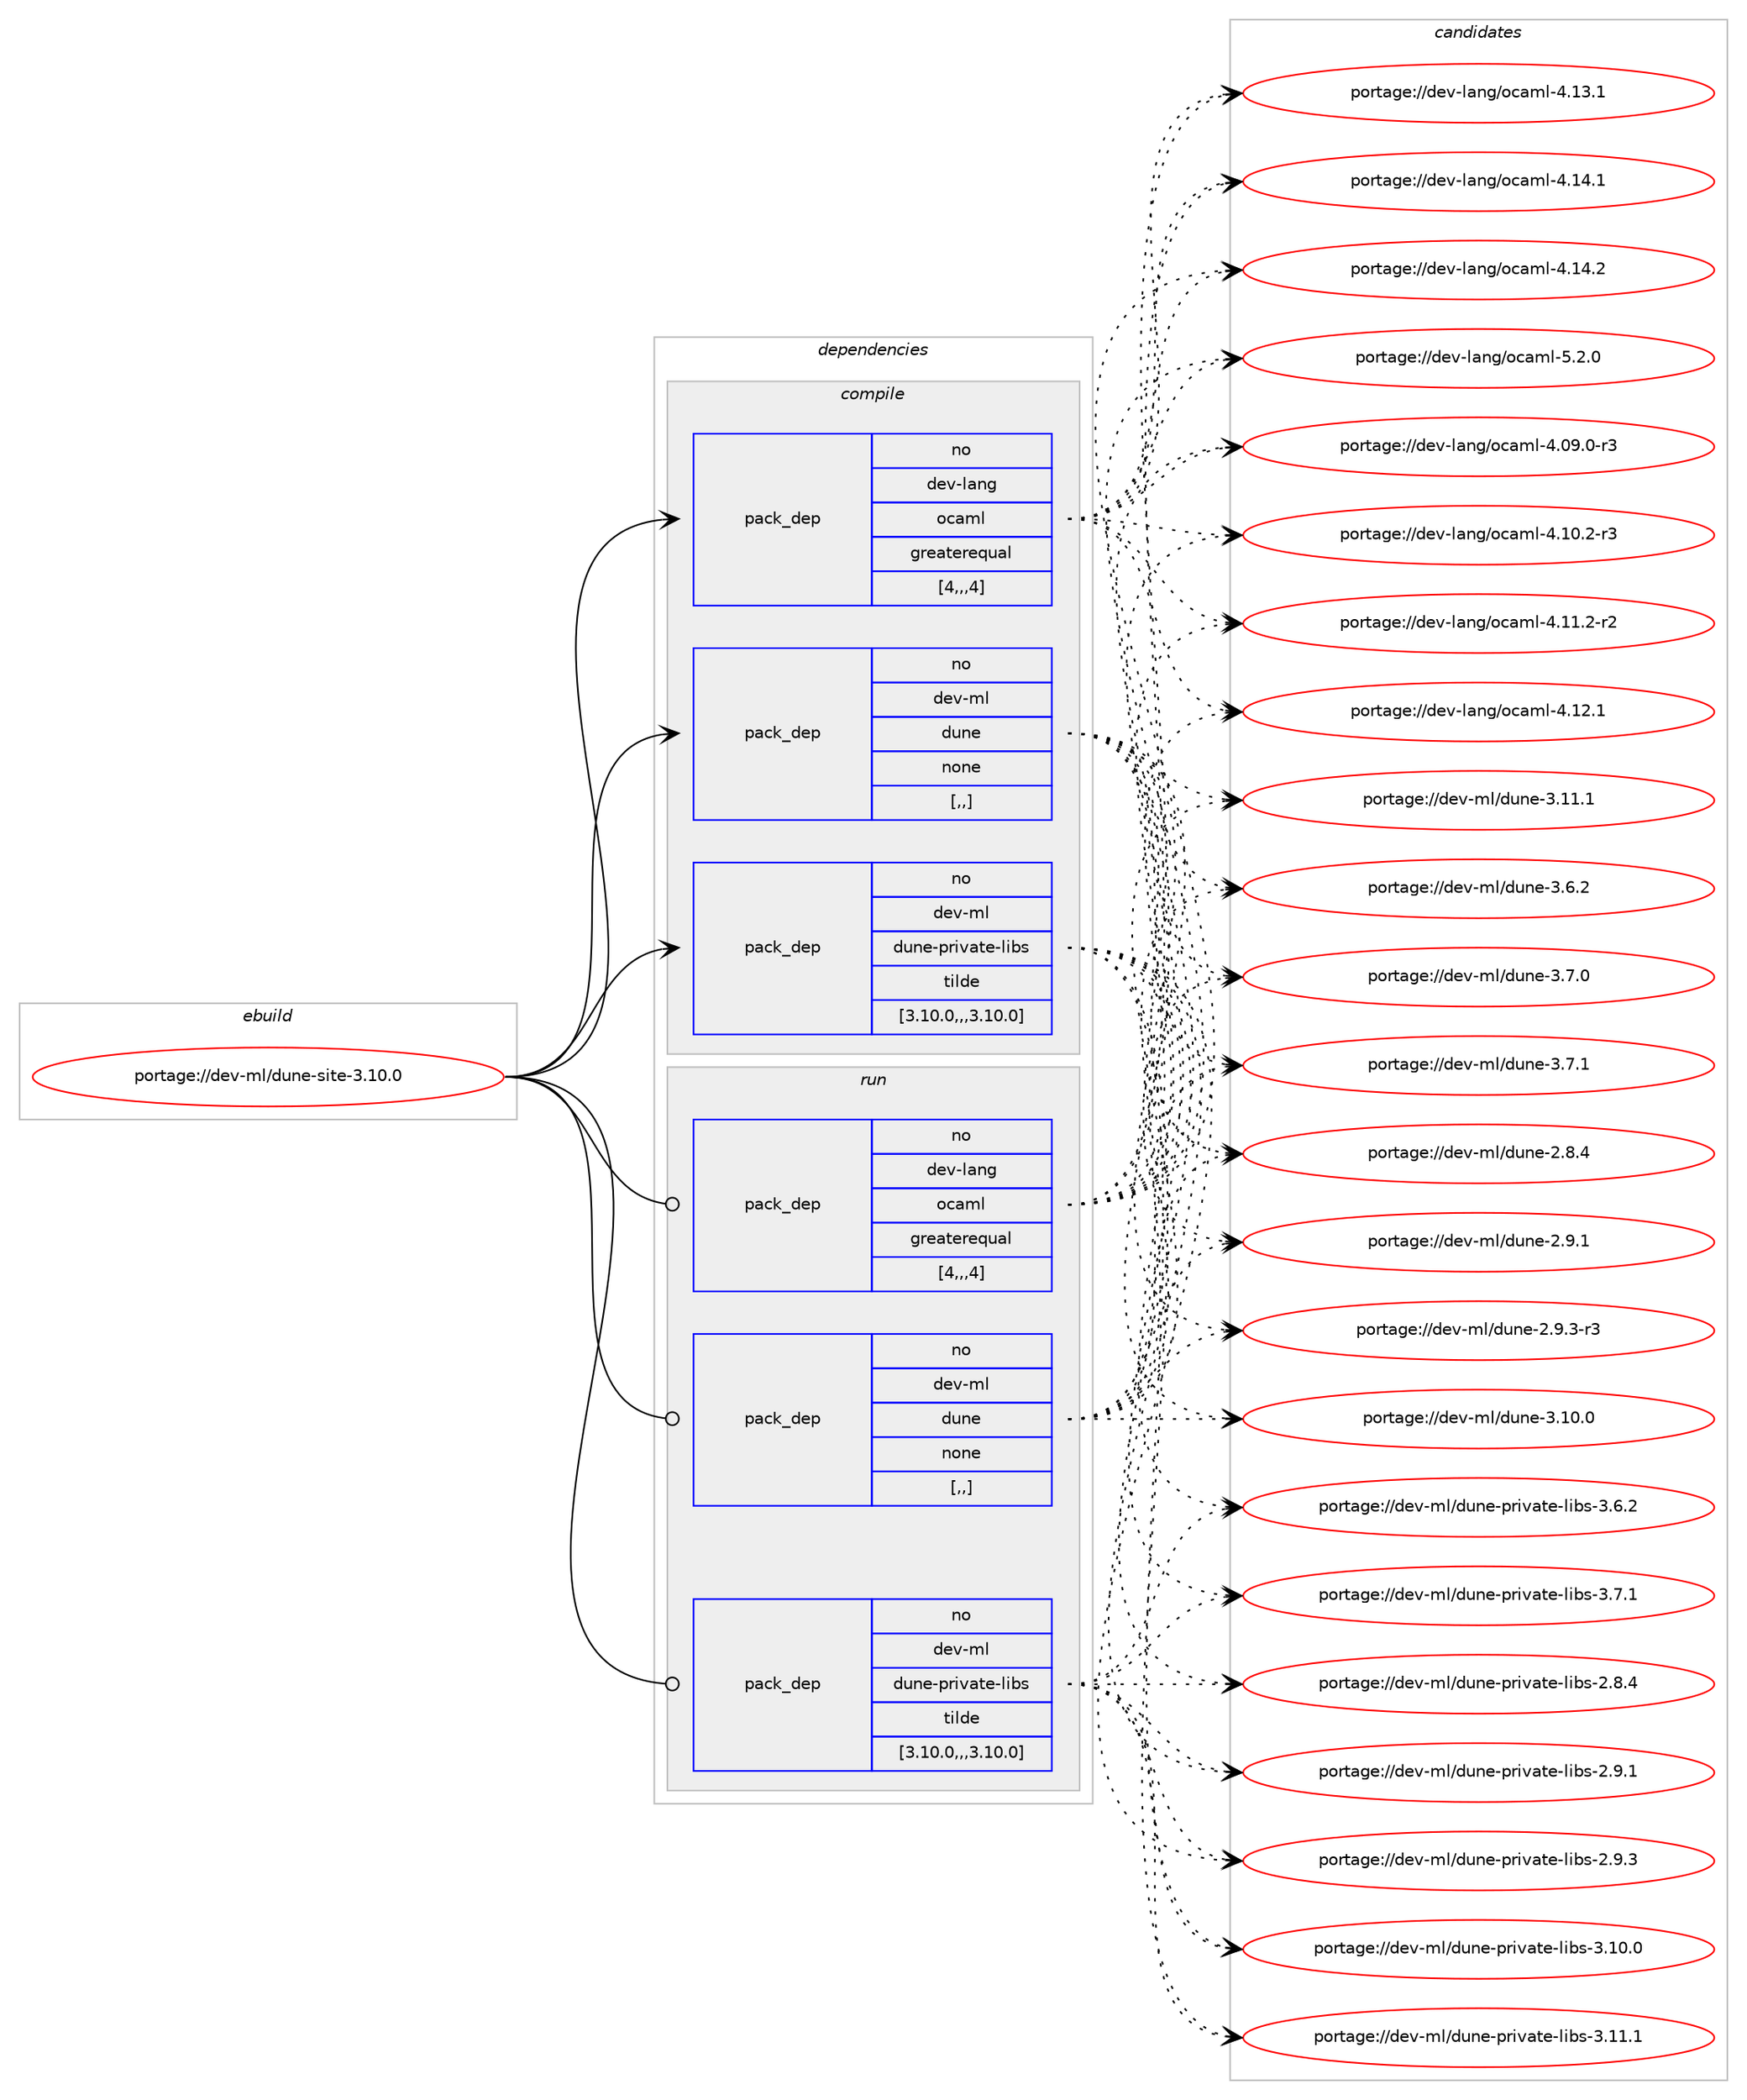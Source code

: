 digraph prolog {

# *************
# Graph options
# *************

newrank=true;
concentrate=true;
compound=true;
graph [rankdir=LR,fontname=Helvetica,fontsize=10,ranksep=1.5];#, ranksep=2.5, nodesep=0.2];
edge  [arrowhead=vee];
node  [fontname=Helvetica,fontsize=10];

# **********
# The ebuild
# **********

subgraph cluster_leftcol {
color=gray;
rank=same;
label=<<i>ebuild</i>>;
id [label="portage://dev-ml/dune-site-3.10.0", color=red, width=4, href="../dev-ml/dune-site-3.10.0.svg"];
}

# ****************
# The dependencies
# ****************

subgraph cluster_midcol {
color=gray;
label=<<i>dependencies</i>>;
subgraph cluster_compile {
fillcolor="#eeeeee";
style=filled;
label=<<i>compile</i>>;
subgraph pack86364 {
dependency116008 [label=<<TABLE BORDER="0" CELLBORDER="1" CELLSPACING="0" CELLPADDING="4" WIDTH="220"><TR><TD ROWSPAN="6" CELLPADDING="30">pack_dep</TD></TR><TR><TD WIDTH="110">no</TD></TR><TR><TD>dev-lang</TD></TR><TR><TD>ocaml</TD></TR><TR><TD>greaterequal</TD></TR><TR><TD>[4,,,4]</TD></TR></TABLE>>, shape=none, color=blue];
}
id:e -> dependency116008:w [weight=20,style="solid",arrowhead="vee"];
subgraph pack86365 {
dependency116009 [label=<<TABLE BORDER="0" CELLBORDER="1" CELLSPACING="0" CELLPADDING="4" WIDTH="220"><TR><TD ROWSPAN="6" CELLPADDING="30">pack_dep</TD></TR><TR><TD WIDTH="110">no</TD></TR><TR><TD>dev-ml</TD></TR><TR><TD>dune</TD></TR><TR><TD>none</TD></TR><TR><TD>[,,]</TD></TR></TABLE>>, shape=none, color=blue];
}
id:e -> dependency116009:w [weight=20,style="solid",arrowhead="vee"];
subgraph pack86366 {
dependency116010 [label=<<TABLE BORDER="0" CELLBORDER="1" CELLSPACING="0" CELLPADDING="4" WIDTH="220"><TR><TD ROWSPAN="6" CELLPADDING="30">pack_dep</TD></TR><TR><TD WIDTH="110">no</TD></TR><TR><TD>dev-ml</TD></TR><TR><TD>dune-private-libs</TD></TR><TR><TD>tilde</TD></TR><TR><TD>[3.10.0,,,3.10.0]</TD></TR></TABLE>>, shape=none, color=blue];
}
id:e -> dependency116010:w [weight=20,style="solid",arrowhead="vee"];
}
subgraph cluster_compileandrun {
fillcolor="#eeeeee";
style=filled;
label=<<i>compile and run</i>>;
}
subgraph cluster_run {
fillcolor="#eeeeee";
style=filled;
label=<<i>run</i>>;
subgraph pack86367 {
dependency116011 [label=<<TABLE BORDER="0" CELLBORDER="1" CELLSPACING="0" CELLPADDING="4" WIDTH="220"><TR><TD ROWSPAN="6" CELLPADDING="30">pack_dep</TD></TR><TR><TD WIDTH="110">no</TD></TR><TR><TD>dev-lang</TD></TR><TR><TD>ocaml</TD></TR><TR><TD>greaterequal</TD></TR><TR><TD>[4,,,4]</TD></TR></TABLE>>, shape=none, color=blue];
}
id:e -> dependency116011:w [weight=20,style="solid",arrowhead="odot"];
subgraph pack86368 {
dependency116012 [label=<<TABLE BORDER="0" CELLBORDER="1" CELLSPACING="0" CELLPADDING="4" WIDTH="220"><TR><TD ROWSPAN="6" CELLPADDING="30">pack_dep</TD></TR><TR><TD WIDTH="110">no</TD></TR><TR><TD>dev-ml</TD></TR><TR><TD>dune</TD></TR><TR><TD>none</TD></TR><TR><TD>[,,]</TD></TR></TABLE>>, shape=none, color=blue];
}
id:e -> dependency116012:w [weight=20,style="solid",arrowhead="odot"];
subgraph pack86369 {
dependency116013 [label=<<TABLE BORDER="0" CELLBORDER="1" CELLSPACING="0" CELLPADDING="4" WIDTH="220"><TR><TD ROWSPAN="6" CELLPADDING="30">pack_dep</TD></TR><TR><TD WIDTH="110">no</TD></TR><TR><TD>dev-ml</TD></TR><TR><TD>dune-private-libs</TD></TR><TR><TD>tilde</TD></TR><TR><TD>[3.10.0,,,3.10.0]</TD></TR></TABLE>>, shape=none, color=blue];
}
id:e -> dependency116013:w [weight=20,style="solid",arrowhead="odot"];
}
}

# **************
# The candidates
# **************

subgraph cluster_choices {
rank=same;
color=gray;
label=<<i>candidates</i>>;

subgraph choice86364 {
color=black;
nodesep=1;
choice1001011184510897110103471119997109108455246485746484511451 [label="portage://dev-lang/ocaml-4.09.0-r3", color=red, width=4,href="../dev-lang/ocaml-4.09.0-r3.svg"];
choice1001011184510897110103471119997109108455246494846504511451 [label="portage://dev-lang/ocaml-4.10.2-r3", color=red, width=4,href="../dev-lang/ocaml-4.10.2-r3.svg"];
choice1001011184510897110103471119997109108455246494946504511450 [label="portage://dev-lang/ocaml-4.11.2-r2", color=red, width=4,href="../dev-lang/ocaml-4.11.2-r2.svg"];
choice100101118451089711010347111999710910845524649504649 [label="portage://dev-lang/ocaml-4.12.1", color=red, width=4,href="../dev-lang/ocaml-4.12.1.svg"];
choice100101118451089711010347111999710910845524649514649 [label="portage://dev-lang/ocaml-4.13.1", color=red, width=4,href="../dev-lang/ocaml-4.13.1.svg"];
choice100101118451089711010347111999710910845524649524649 [label="portage://dev-lang/ocaml-4.14.1", color=red, width=4,href="../dev-lang/ocaml-4.14.1.svg"];
choice100101118451089711010347111999710910845524649524650 [label="portage://dev-lang/ocaml-4.14.2", color=red, width=4,href="../dev-lang/ocaml-4.14.2.svg"];
choice1001011184510897110103471119997109108455346504648 [label="portage://dev-lang/ocaml-5.2.0", color=red, width=4,href="../dev-lang/ocaml-5.2.0.svg"];
dependency116008:e -> choice1001011184510897110103471119997109108455246485746484511451:w [style=dotted,weight="100"];
dependency116008:e -> choice1001011184510897110103471119997109108455246494846504511451:w [style=dotted,weight="100"];
dependency116008:e -> choice1001011184510897110103471119997109108455246494946504511450:w [style=dotted,weight="100"];
dependency116008:e -> choice100101118451089711010347111999710910845524649504649:w [style=dotted,weight="100"];
dependency116008:e -> choice100101118451089711010347111999710910845524649514649:w [style=dotted,weight="100"];
dependency116008:e -> choice100101118451089711010347111999710910845524649524649:w [style=dotted,weight="100"];
dependency116008:e -> choice100101118451089711010347111999710910845524649524650:w [style=dotted,weight="100"];
dependency116008:e -> choice1001011184510897110103471119997109108455346504648:w [style=dotted,weight="100"];
}
subgraph choice86365 {
color=black;
nodesep=1;
choice1001011184510910847100117110101455046564652 [label="portage://dev-ml/dune-2.8.4", color=red, width=4,href="../dev-ml/dune-2.8.4.svg"];
choice1001011184510910847100117110101455046574649 [label="portage://dev-ml/dune-2.9.1", color=red, width=4,href="../dev-ml/dune-2.9.1.svg"];
choice10010111845109108471001171101014550465746514511451 [label="portage://dev-ml/dune-2.9.3-r3", color=red, width=4,href="../dev-ml/dune-2.9.3-r3.svg"];
choice100101118451091084710011711010145514649484648 [label="portage://dev-ml/dune-3.10.0", color=red, width=4,href="../dev-ml/dune-3.10.0.svg"];
choice100101118451091084710011711010145514649494649 [label="portage://dev-ml/dune-3.11.1", color=red, width=4,href="../dev-ml/dune-3.11.1.svg"];
choice1001011184510910847100117110101455146544650 [label="portage://dev-ml/dune-3.6.2", color=red, width=4,href="../dev-ml/dune-3.6.2.svg"];
choice1001011184510910847100117110101455146554648 [label="portage://dev-ml/dune-3.7.0", color=red, width=4,href="../dev-ml/dune-3.7.0.svg"];
choice1001011184510910847100117110101455146554649 [label="portage://dev-ml/dune-3.7.1", color=red, width=4,href="../dev-ml/dune-3.7.1.svg"];
dependency116009:e -> choice1001011184510910847100117110101455046564652:w [style=dotted,weight="100"];
dependency116009:e -> choice1001011184510910847100117110101455046574649:w [style=dotted,weight="100"];
dependency116009:e -> choice10010111845109108471001171101014550465746514511451:w [style=dotted,weight="100"];
dependency116009:e -> choice100101118451091084710011711010145514649484648:w [style=dotted,weight="100"];
dependency116009:e -> choice100101118451091084710011711010145514649494649:w [style=dotted,weight="100"];
dependency116009:e -> choice1001011184510910847100117110101455146544650:w [style=dotted,weight="100"];
dependency116009:e -> choice1001011184510910847100117110101455146554648:w [style=dotted,weight="100"];
dependency116009:e -> choice1001011184510910847100117110101455146554649:w [style=dotted,weight="100"];
}
subgraph choice86366 {
color=black;
nodesep=1;
choice100101118451091084710011711010145112114105118971161014510810598115455046564652 [label="portage://dev-ml/dune-private-libs-2.8.4", color=red, width=4,href="../dev-ml/dune-private-libs-2.8.4.svg"];
choice100101118451091084710011711010145112114105118971161014510810598115455046574649 [label="portage://dev-ml/dune-private-libs-2.9.1", color=red, width=4,href="../dev-ml/dune-private-libs-2.9.1.svg"];
choice100101118451091084710011711010145112114105118971161014510810598115455046574651 [label="portage://dev-ml/dune-private-libs-2.9.3", color=red, width=4,href="../dev-ml/dune-private-libs-2.9.3.svg"];
choice10010111845109108471001171101014511211410511897116101451081059811545514649484648 [label="portage://dev-ml/dune-private-libs-3.10.0", color=red, width=4,href="../dev-ml/dune-private-libs-3.10.0.svg"];
choice10010111845109108471001171101014511211410511897116101451081059811545514649494649 [label="portage://dev-ml/dune-private-libs-3.11.1", color=red, width=4,href="../dev-ml/dune-private-libs-3.11.1.svg"];
choice100101118451091084710011711010145112114105118971161014510810598115455146544650 [label="portage://dev-ml/dune-private-libs-3.6.2", color=red, width=4,href="../dev-ml/dune-private-libs-3.6.2.svg"];
choice100101118451091084710011711010145112114105118971161014510810598115455146554649 [label="portage://dev-ml/dune-private-libs-3.7.1", color=red, width=4,href="../dev-ml/dune-private-libs-3.7.1.svg"];
dependency116010:e -> choice100101118451091084710011711010145112114105118971161014510810598115455046564652:w [style=dotted,weight="100"];
dependency116010:e -> choice100101118451091084710011711010145112114105118971161014510810598115455046574649:w [style=dotted,weight="100"];
dependency116010:e -> choice100101118451091084710011711010145112114105118971161014510810598115455046574651:w [style=dotted,weight="100"];
dependency116010:e -> choice10010111845109108471001171101014511211410511897116101451081059811545514649484648:w [style=dotted,weight="100"];
dependency116010:e -> choice10010111845109108471001171101014511211410511897116101451081059811545514649494649:w [style=dotted,weight="100"];
dependency116010:e -> choice100101118451091084710011711010145112114105118971161014510810598115455146544650:w [style=dotted,weight="100"];
dependency116010:e -> choice100101118451091084710011711010145112114105118971161014510810598115455146554649:w [style=dotted,weight="100"];
}
subgraph choice86367 {
color=black;
nodesep=1;
choice1001011184510897110103471119997109108455246485746484511451 [label="portage://dev-lang/ocaml-4.09.0-r3", color=red, width=4,href="../dev-lang/ocaml-4.09.0-r3.svg"];
choice1001011184510897110103471119997109108455246494846504511451 [label="portage://dev-lang/ocaml-4.10.2-r3", color=red, width=4,href="../dev-lang/ocaml-4.10.2-r3.svg"];
choice1001011184510897110103471119997109108455246494946504511450 [label="portage://dev-lang/ocaml-4.11.2-r2", color=red, width=4,href="../dev-lang/ocaml-4.11.2-r2.svg"];
choice100101118451089711010347111999710910845524649504649 [label="portage://dev-lang/ocaml-4.12.1", color=red, width=4,href="../dev-lang/ocaml-4.12.1.svg"];
choice100101118451089711010347111999710910845524649514649 [label="portage://dev-lang/ocaml-4.13.1", color=red, width=4,href="../dev-lang/ocaml-4.13.1.svg"];
choice100101118451089711010347111999710910845524649524649 [label="portage://dev-lang/ocaml-4.14.1", color=red, width=4,href="../dev-lang/ocaml-4.14.1.svg"];
choice100101118451089711010347111999710910845524649524650 [label="portage://dev-lang/ocaml-4.14.2", color=red, width=4,href="../dev-lang/ocaml-4.14.2.svg"];
choice1001011184510897110103471119997109108455346504648 [label="portage://dev-lang/ocaml-5.2.0", color=red, width=4,href="../dev-lang/ocaml-5.2.0.svg"];
dependency116011:e -> choice1001011184510897110103471119997109108455246485746484511451:w [style=dotted,weight="100"];
dependency116011:e -> choice1001011184510897110103471119997109108455246494846504511451:w [style=dotted,weight="100"];
dependency116011:e -> choice1001011184510897110103471119997109108455246494946504511450:w [style=dotted,weight="100"];
dependency116011:e -> choice100101118451089711010347111999710910845524649504649:w [style=dotted,weight="100"];
dependency116011:e -> choice100101118451089711010347111999710910845524649514649:w [style=dotted,weight="100"];
dependency116011:e -> choice100101118451089711010347111999710910845524649524649:w [style=dotted,weight="100"];
dependency116011:e -> choice100101118451089711010347111999710910845524649524650:w [style=dotted,weight="100"];
dependency116011:e -> choice1001011184510897110103471119997109108455346504648:w [style=dotted,weight="100"];
}
subgraph choice86368 {
color=black;
nodesep=1;
choice1001011184510910847100117110101455046564652 [label="portage://dev-ml/dune-2.8.4", color=red, width=4,href="../dev-ml/dune-2.8.4.svg"];
choice1001011184510910847100117110101455046574649 [label="portage://dev-ml/dune-2.9.1", color=red, width=4,href="../dev-ml/dune-2.9.1.svg"];
choice10010111845109108471001171101014550465746514511451 [label="portage://dev-ml/dune-2.9.3-r3", color=red, width=4,href="../dev-ml/dune-2.9.3-r3.svg"];
choice100101118451091084710011711010145514649484648 [label="portage://dev-ml/dune-3.10.0", color=red, width=4,href="../dev-ml/dune-3.10.0.svg"];
choice100101118451091084710011711010145514649494649 [label="portage://dev-ml/dune-3.11.1", color=red, width=4,href="../dev-ml/dune-3.11.1.svg"];
choice1001011184510910847100117110101455146544650 [label="portage://dev-ml/dune-3.6.2", color=red, width=4,href="../dev-ml/dune-3.6.2.svg"];
choice1001011184510910847100117110101455146554648 [label="portage://dev-ml/dune-3.7.0", color=red, width=4,href="../dev-ml/dune-3.7.0.svg"];
choice1001011184510910847100117110101455146554649 [label="portage://dev-ml/dune-3.7.1", color=red, width=4,href="../dev-ml/dune-3.7.1.svg"];
dependency116012:e -> choice1001011184510910847100117110101455046564652:w [style=dotted,weight="100"];
dependency116012:e -> choice1001011184510910847100117110101455046574649:w [style=dotted,weight="100"];
dependency116012:e -> choice10010111845109108471001171101014550465746514511451:w [style=dotted,weight="100"];
dependency116012:e -> choice100101118451091084710011711010145514649484648:w [style=dotted,weight="100"];
dependency116012:e -> choice100101118451091084710011711010145514649494649:w [style=dotted,weight="100"];
dependency116012:e -> choice1001011184510910847100117110101455146544650:w [style=dotted,weight="100"];
dependency116012:e -> choice1001011184510910847100117110101455146554648:w [style=dotted,weight="100"];
dependency116012:e -> choice1001011184510910847100117110101455146554649:w [style=dotted,weight="100"];
}
subgraph choice86369 {
color=black;
nodesep=1;
choice100101118451091084710011711010145112114105118971161014510810598115455046564652 [label="portage://dev-ml/dune-private-libs-2.8.4", color=red, width=4,href="../dev-ml/dune-private-libs-2.8.4.svg"];
choice100101118451091084710011711010145112114105118971161014510810598115455046574649 [label="portage://dev-ml/dune-private-libs-2.9.1", color=red, width=4,href="../dev-ml/dune-private-libs-2.9.1.svg"];
choice100101118451091084710011711010145112114105118971161014510810598115455046574651 [label="portage://dev-ml/dune-private-libs-2.9.3", color=red, width=4,href="../dev-ml/dune-private-libs-2.9.3.svg"];
choice10010111845109108471001171101014511211410511897116101451081059811545514649484648 [label="portage://dev-ml/dune-private-libs-3.10.0", color=red, width=4,href="../dev-ml/dune-private-libs-3.10.0.svg"];
choice10010111845109108471001171101014511211410511897116101451081059811545514649494649 [label="portage://dev-ml/dune-private-libs-3.11.1", color=red, width=4,href="../dev-ml/dune-private-libs-3.11.1.svg"];
choice100101118451091084710011711010145112114105118971161014510810598115455146544650 [label="portage://dev-ml/dune-private-libs-3.6.2", color=red, width=4,href="../dev-ml/dune-private-libs-3.6.2.svg"];
choice100101118451091084710011711010145112114105118971161014510810598115455146554649 [label="portage://dev-ml/dune-private-libs-3.7.1", color=red, width=4,href="../dev-ml/dune-private-libs-3.7.1.svg"];
dependency116013:e -> choice100101118451091084710011711010145112114105118971161014510810598115455046564652:w [style=dotted,weight="100"];
dependency116013:e -> choice100101118451091084710011711010145112114105118971161014510810598115455046574649:w [style=dotted,weight="100"];
dependency116013:e -> choice100101118451091084710011711010145112114105118971161014510810598115455046574651:w [style=dotted,weight="100"];
dependency116013:e -> choice10010111845109108471001171101014511211410511897116101451081059811545514649484648:w [style=dotted,weight="100"];
dependency116013:e -> choice10010111845109108471001171101014511211410511897116101451081059811545514649494649:w [style=dotted,weight="100"];
dependency116013:e -> choice100101118451091084710011711010145112114105118971161014510810598115455146544650:w [style=dotted,weight="100"];
dependency116013:e -> choice100101118451091084710011711010145112114105118971161014510810598115455146554649:w [style=dotted,weight="100"];
}
}

}

